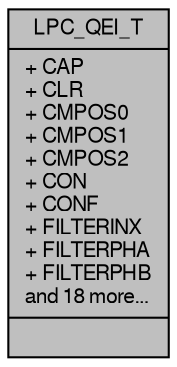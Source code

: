 digraph "LPC_QEI_T"
{
  edge [fontname="FreeSans",fontsize="10",labelfontname="FreeSans",labelfontsize="10"];
  node [fontname="FreeSans",fontsize="10",shape=record];
  Node1 [label="{LPC_QEI_T\n|+ CAP\l+ CLR\l+ CMPOS0\l+ CMPOS1\l+ CMPOS2\l+ CON\l+ CONF\l+ FILTERINX\l+ FILTERPHA\l+ FILTERPHB\land 18 more...\l|}",height=0.2,width=0.4,color="black", fillcolor="grey75", style="filled", fontcolor="black"];
}
